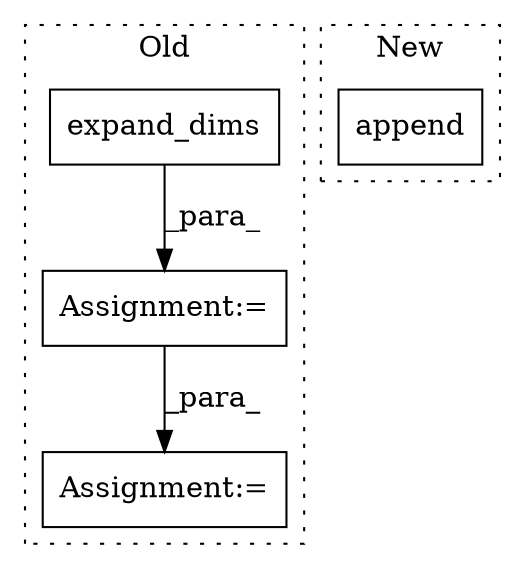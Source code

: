 digraph G {
subgraph cluster0 {
1 [label="expand_dims" a="32" s="5335,5369" l="12,1" shape="box"];
3 [label="Assignment:=" a="7" s="5329" l="1" shape="box"];
4 [label="Assignment:=" a="7" s="5476" l="1" shape="box"];
label = "Old";
style="dotted";
}
subgraph cluster1 {
2 [label="append" a="32" s="5522,5539" l="7,1" shape="box"];
label = "New";
style="dotted";
}
1 -> 3 [label="_para_"];
3 -> 4 [label="_para_"];
}